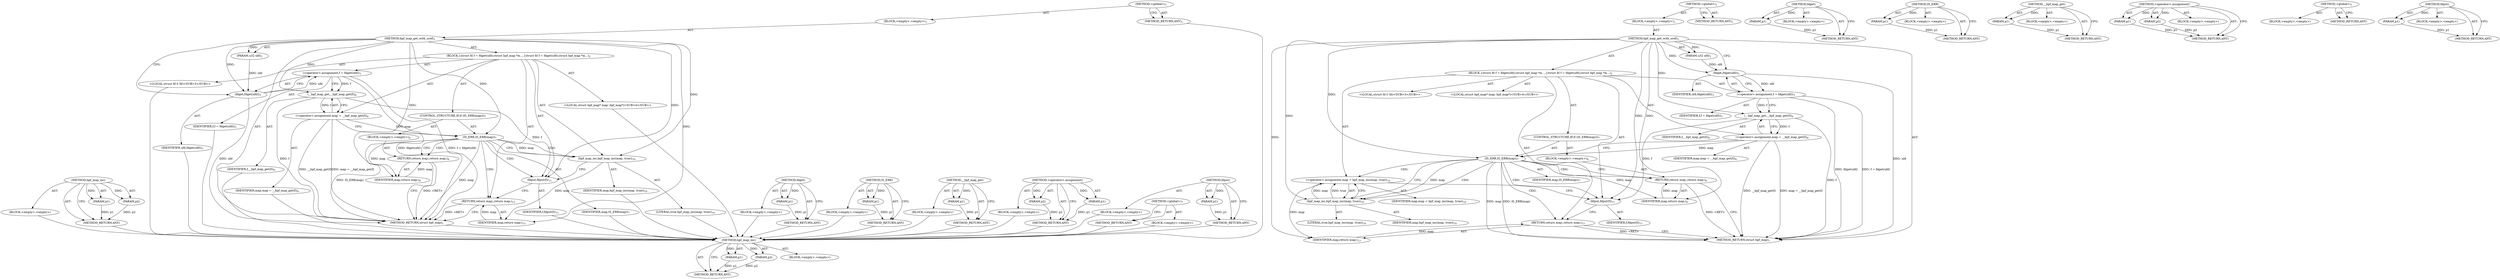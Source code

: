 digraph "fdput" {
vulnerable_76 [label=<(METHOD,bpf_map_inc)>];
vulnerable_77 [label=<(PARAM,p1)>];
vulnerable_78 [label=<(PARAM,p2)>];
vulnerable_79 [label=<(BLOCK,&lt;empty&gt;,&lt;empty&gt;)>];
vulnerable_80 [label=<(METHOD_RETURN,ANY)>];
vulnerable_6 [label=<(METHOD,&lt;global&gt;)<SUB>1</SUB>>];
vulnerable_7 [label=<(BLOCK,&lt;empty&gt;,&lt;empty&gt;)<SUB>1</SUB>>];
vulnerable_8 [label=<(METHOD,bpf_map_get_with_uref)<SUB>1</SUB>>];
vulnerable_9 [label=<(PARAM,u32 ufd)<SUB>1</SUB>>];
vulnerable_10 [label=<(BLOCK,{
	struct fd f = fdget(ufd);
	struct bpf_map *m...,{
	struct fd f = fdget(ufd);
	struct bpf_map *m...)<SUB>2</SUB>>];
vulnerable_11 [label="<(LOCAL,struct fd f: fd)<SUB>3</SUB>>"];
vulnerable_12 [label=<(&lt;operator&gt;.assignment,f = fdget(ufd))<SUB>3</SUB>>];
vulnerable_13 [label=<(IDENTIFIER,f,f = fdget(ufd))<SUB>3</SUB>>];
vulnerable_14 [label=<(fdget,fdget(ufd))<SUB>3</SUB>>];
vulnerable_15 [label=<(IDENTIFIER,ufd,fdget(ufd))<SUB>3</SUB>>];
vulnerable_16 [label="<(LOCAL,struct bpf_map* map: bpf_map*)<SUB>4</SUB>>"];
vulnerable_17 [label=<(&lt;operator&gt;.assignment,map = __bpf_map_get(f))<SUB>6</SUB>>];
vulnerable_18 [label=<(IDENTIFIER,map,map = __bpf_map_get(f))<SUB>6</SUB>>];
vulnerable_19 [label=<(__bpf_map_get,__bpf_map_get(f))<SUB>6</SUB>>];
vulnerable_20 [label=<(IDENTIFIER,f,__bpf_map_get(f))<SUB>6</SUB>>];
vulnerable_21 [label=<(CONTROL_STRUCTURE,IF,if (IS_ERR(map)))<SUB>7</SUB>>];
vulnerable_22 [label=<(IS_ERR,IS_ERR(map))<SUB>7</SUB>>];
vulnerable_23 [label=<(IDENTIFIER,map,IS_ERR(map))<SUB>7</SUB>>];
vulnerable_24 [label=<(BLOCK,&lt;empty&gt;,&lt;empty&gt;)<SUB>8</SUB>>];
vulnerable_25 [label=<(RETURN,return map;,return map;)<SUB>8</SUB>>];
vulnerable_26 [label=<(IDENTIFIER,map,return map;)<SUB>8</SUB>>];
vulnerable_27 [label=<(bpf_map_inc,bpf_map_inc(map, true))<SUB>10</SUB>>];
vulnerable_28 [label=<(IDENTIFIER,map,bpf_map_inc(map, true))<SUB>10</SUB>>];
vulnerable_29 [label=<(LITERAL,true,bpf_map_inc(map, true))<SUB>10</SUB>>];
vulnerable_30 [label=<(fdput,fdput(f))<SUB>11</SUB>>];
vulnerable_31 [label=<(IDENTIFIER,f,fdput(f))<SUB>11</SUB>>];
vulnerable_32 [label=<(RETURN,return map;,return map;)<SUB>13</SUB>>];
vulnerable_33 [label=<(IDENTIFIER,map,return map;)<SUB>13</SUB>>];
vulnerable_34 [label=<(METHOD_RETURN,struct bpf_map)<SUB>1</SUB>>];
vulnerable_36 [label=<(METHOD_RETURN,ANY)<SUB>1</SUB>>];
vulnerable_64 [label=<(METHOD,fdget)>];
vulnerable_65 [label=<(PARAM,p1)>];
vulnerable_66 [label=<(BLOCK,&lt;empty&gt;,&lt;empty&gt;)>];
vulnerable_67 [label=<(METHOD_RETURN,ANY)>];
vulnerable_72 [label=<(METHOD,IS_ERR)>];
vulnerable_73 [label=<(PARAM,p1)>];
vulnerable_74 [label=<(BLOCK,&lt;empty&gt;,&lt;empty&gt;)>];
vulnerable_75 [label=<(METHOD_RETURN,ANY)>];
vulnerable_68 [label=<(METHOD,__bpf_map_get)>];
vulnerable_69 [label=<(PARAM,p1)>];
vulnerable_70 [label=<(BLOCK,&lt;empty&gt;,&lt;empty&gt;)>];
vulnerable_71 [label=<(METHOD_RETURN,ANY)>];
vulnerable_59 [label=<(METHOD,&lt;operator&gt;.assignment)>];
vulnerable_60 [label=<(PARAM,p1)>];
vulnerable_61 [label=<(PARAM,p2)>];
vulnerable_62 [label=<(BLOCK,&lt;empty&gt;,&lt;empty&gt;)>];
vulnerable_63 [label=<(METHOD_RETURN,ANY)>];
vulnerable_53 [label=<(METHOD,&lt;global&gt;)<SUB>1</SUB>>];
vulnerable_54 [label=<(BLOCK,&lt;empty&gt;,&lt;empty&gt;)>];
vulnerable_55 [label=<(METHOD_RETURN,ANY)>];
vulnerable_81 [label=<(METHOD,fdput)>];
vulnerable_82 [label=<(PARAM,p1)>];
vulnerable_83 [label=<(BLOCK,&lt;empty&gt;,&lt;empty&gt;)>];
vulnerable_84 [label=<(METHOD_RETURN,ANY)>];
fixed_78 [label=<(METHOD,bpf_map_inc)>];
fixed_79 [label=<(PARAM,p1)>];
fixed_80 [label=<(PARAM,p2)>];
fixed_81 [label=<(BLOCK,&lt;empty&gt;,&lt;empty&gt;)>];
fixed_82 [label=<(METHOD_RETURN,ANY)>];
fixed_6 [label=<(METHOD,&lt;global&gt;)<SUB>1</SUB>>];
fixed_7 [label=<(BLOCK,&lt;empty&gt;,&lt;empty&gt;)<SUB>1</SUB>>];
fixed_8 [label=<(METHOD,bpf_map_get_with_uref)<SUB>1</SUB>>];
fixed_9 [label=<(PARAM,u32 ufd)<SUB>1</SUB>>];
fixed_10 [label=<(BLOCK,{
	struct fd f = fdget(ufd);
	struct bpf_map *m...,{
	struct fd f = fdget(ufd);
	struct bpf_map *m...)<SUB>2</SUB>>];
fixed_11 [label="<(LOCAL,struct fd f: fd)<SUB>3</SUB>>"];
fixed_12 [label=<(&lt;operator&gt;.assignment,f = fdget(ufd))<SUB>3</SUB>>];
fixed_13 [label=<(IDENTIFIER,f,f = fdget(ufd))<SUB>3</SUB>>];
fixed_14 [label=<(fdget,fdget(ufd))<SUB>3</SUB>>];
fixed_15 [label=<(IDENTIFIER,ufd,fdget(ufd))<SUB>3</SUB>>];
fixed_16 [label="<(LOCAL,struct bpf_map* map: bpf_map*)<SUB>4</SUB>>"];
fixed_17 [label=<(&lt;operator&gt;.assignment,map = __bpf_map_get(f))<SUB>6</SUB>>];
fixed_18 [label=<(IDENTIFIER,map,map = __bpf_map_get(f))<SUB>6</SUB>>];
fixed_19 [label=<(__bpf_map_get,__bpf_map_get(f))<SUB>6</SUB>>];
fixed_20 [label=<(IDENTIFIER,f,__bpf_map_get(f))<SUB>6</SUB>>];
fixed_21 [label=<(CONTROL_STRUCTURE,IF,if (IS_ERR(map)))<SUB>7</SUB>>];
fixed_22 [label=<(IS_ERR,IS_ERR(map))<SUB>7</SUB>>];
fixed_23 [label=<(IDENTIFIER,map,IS_ERR(map))<SUB>7</SUB>>];
fixed_24 [label=<(BLOCK,&lt;empty&gt;,&lt;empty&gt;)<SUB>8</SUB>>];
fixed_25 [label=<(RETURN,return map;,return map;)<SUB>8</SUB>>];
fixed_26 [label=<(IDENTIFIER,map,return map;)<SUB>8</SUB>>];
fixed_27 [label=<(&lt;operator&gt;.assignment,map = bpf_map_inc(map, true))<SUB>10</SUB>>];
fixed_28 [label=<(IDENTIFIER,map,map = bpf_map_inc(map, true))<SUB>10</SUB>>];
fixed_29 [label=<(bpf_map_inc,bpf_map_inc(map, true))<SUB>10</SUB>>];
fixed_30 [label=<(IDENTIFIER,map,bpf_map_inc(map, true))<SUB>10</SUB>>];
fixed_31 [label=<(LITERAL,true,bpf_map_inc(map, true))<SUB>10</SUB>>];
fixed_32 [label=<(fdput,fdput(f))<SUB>11</SUB>>];
fixed_33 [label=<(IDENTIFIER,f,fdput(f))<SUB>11</SUB>>];
fixed_34 [label=<(RETURN,return map;,return map;)<SUB>13</SUB>>];
fixed_35 [label=<(IDENTIFIER,map,return map;)<SUB>13</SUB>>];
fixed_36 [label=<(METHOD_RETURN,struct bpf_map)<SUB>1</SUB>>];
fixed_38 [label=<(METHOD_RETURN,ANY)<SUB>1</SUB>>];
fixed_66 [label=<(METHOD,fdget)>];
fixed_67 [label=<(PARAM,p1)>];
fixed_68 [label=<(BLOCK,&lt;empty&gt;,&lt;empty&gt;)>];
fixed_69 [label=<(METHOD_RETURN,ANY)>];
fixed_74 [label=<(METHOD,IS_ERR)>];
fixed_75 [label=<(PARAM,p1)>];
fixed_76 [label=<(BLOCK,&lt;empty&gt;,&lt;empty&gt;)>];
fixed_77 [label=<(METHOD_RETURN,ANY)>];
fixed_70 [label=<(METHOD,__bpf_map_get)>];
fixed_71 [label=<(PARAM,p1)>];
fixed_72 [label=<(BLOCK,&lt;empty&gt;,&lt;empty&gt;)>];
fixed_73 [label=<(METHOD_RETURN,ANY)>];
fixed_61 [label=<(METHOD,&lt;operator&gt;.assignment)>];
fixed_62 [label=<(PARAM,p1)>];
fixed_63 [label=<(PARAM,p2)>];
fixed_64 [label=<(BLOCK,&lt;empty&gt;,&lt;empty&gt;)>];
fixed_65 [label=<(METHOD_RETURN,ANY)>];
fixed_55 [label=<(METHOD,&lt;global&gt;)<SUB>1</SUB>>];
fixed_56 [label=<(BLOCK,&lt;empty&gt;,&lt;empty&gt;)>];
fixed_57 [label=<(METHOD_RETURN,ANY)>];
fixed_83 [label=<(METHOD,fdput)>];
fixed_84 [label=<(PARAM,p1)>];
fixed_85 [label=<(BLOCK,&lt;empty&gt;,&lt;empty&gt;)>];
fixed_86 [label=<(METHOD_RETURN,ANY)>];
vulnerable_76 -> vulnerable_77  [key=0, label="AST: "];
vulnerable_76 -> vulnerable_77  [key=1, label="DDG: "];
vulnerable_76 -> vulnerable_79  [key=0, label="AST: "];
vulnerable_76 -> vulnerable_78  [key=0, label="AST: "];
vulnerable_76 -> vulnerable_78  [key=1, label="DDG: "];
vulnerable_76 -> vulnerable_80  [key=0, label="AST: "];
vulnerable_76 -> vulnerable_80  [key=1, label="CFG: "];
vulnerable_77 -> vulnerable_80  [key=0, label="DDG: p1"];
vulnerable_78 -> vulnerable_80  [key=0, label="DDG: p2"];
vulnerable_79 -> fixed_78  [key=0];
vulnerable_80 -> fixed_78  [key=0];
vulnerable_6 -> vulnerable_7  [key=0, label="AST: "];
vulnerable_6 -> vulnerable_36  [key=0, label="AST: "];
vulnerable_6 -> vulnerable_36  [key=1, label="CFG: "];
vulnerable_7 -> vulnerable_8  [key=0, label="AST: "];
vulnerable_8 -> vulnerable_9  [key=0, label="AST: "];
vulnerable_8 -> vulnerable_9  [key=1, label="DDG: "];
vulnerable_8 -> vulnerable_10  [key=0, label="AST: "];
vulnerable_8 -> vulnerable_34  [key=0, label="AST: "];
vulnerable_8 -> vulnerable_14  [key=0, label="CFG: "];
vulnerable_8 -> vulnerable_14  [key=1, label="DDG: "];
vulnerable_8 -> vulnerable_27  [key=0, label="DDG: "];
vulnerable_8 -> vulnerable_30  [key=0, label="DDG: "];
vulnerable_8 -> vulnerable_33  [key=0, label="DDG: "];
vulnerable_8 -> vulnerable_19  [key=0, label="DDG: "];
vulnerable_8 -> vulnerable_22  [key=0, label="DDG: "];
vulnerable_8 -> vulnerable_26  [key=0, label="DDG: "];
vulnerable_9 -> vulnerable_14  [key=0, label="DDG: ufd"];
vulnerable_10 -> vulnerable_11  [key=0, label="AST: "];
vulnerable_10 -> vulnerable_12  [key=0, label="AST: "];
vulnerable_10 -> vulnerable_16  [key=0, label="AST: "];
vulnerable_10 -> vulnerable_17  [key=0, label="AST: "];
vulnerable_10 -> vulnerable_21  [key=0, label="AST: "];
vulnerable_10 -> vulnerable_27  [key=0, label="AST: "];
vulnerable_10 -> vulnerable_30  [key=0, label="AST: "];
vulnerable_10 -> vulnerable_32  [key=0, label="AST: "];
vulnerable_11 -> fixed_78  [key=0];
vulnerable_12 -> vulnerable_13  [key=0, label="AST: "];
vulnerable_12 -> vulnerable_14  [key=0, label="AST: "];
vulnerable_12 -> vulnerable_19  [key=0, label="CFG: "];
vulnerable_12 -> vulnerable_19  [key=1, label="DDG: f"];
vulnerable_12 -> vulnerable_34  [key=0, label="DDG: fdget(ufd)"];
vulnerable_12 -> vulnerable_34  [key=1, label="DDG: f = fdget(ufd)"];
vulnerable_13 -> fixed_78  [key=0];
vulnerable_14 -> vulnerable_15  [key=0, label="AST: "];
vulnerable_14 -> vulnerable_12  [key=0, label="CFG: "];
vulnerable_14 -> vulnerable_12  [key=1, label="DDG: ufd"];
vulnerable_14 -> vulnerable_34  [key=0, label="DDG: ufd"];
vulnerable_15 -> fixed_78  [key=0];
vulnerable_16 -> fixed_78  [key=0];
vulnerable_17 -> vulnerable_18  [key=0, label="AST: "];
vulnerable_17 -> vulnerable_19  [key=0, label="AST: "];
vulnerable_17 -> vulnerable_22  [key=0, label="CFG: "];
vulnerable_17 -> vulnerable_22  [key=1, label="DDG: map"];
vulnerable_17 -> vulnerable_34  [key=0, label="DDG: __bpf_map_get(f)"];
vulnerable_17 -> vulnerable_34  [key=1, label="DDG: map = __bpf_map_get(f)"];
vulnerable_18 -> fixed_78  [key=0];
vulnerable_19 -> vulnerable_20  [key=0, label="AST: "];
vulnerable_19 -> vulnerable_17  [key=0, label="CFG: "];
vulnerable_19 -> vulnerable_17  [key=1, label="DDG: f"];
vulnerable_19 -> vulnerable_34  [key=0, label="DDG: f"];
vulnerable_19 -> vulnerable_30  [key=0, label="DDG: f"];
vulnerable_20 -> fixed_78  [key=0];
vulnerable_21 -> vulnerable_22  [key=0, label="AST: "];
vulnerable_21 -> vulnerable_24  [key=0, label="AST: "];
vulnerable_22 -> vulnerable_23  [key=0, label="AST: "];
vulnerable_22 -> vulnerable_25  [key=0, label="CFG: "];
vulnerable_22 -> vulnerable_25  [key=1, label="CDG: "];
vulnerable_22 -> vulnerable_27  [key=0, label="CFG: "];
vulnerable_22 -> vulnerable_27  [key=1, label="DDG: map"];
vulnerable_22 -> vulnerable_27  [key=2, label="CDG: "];
vulnerable_22 -> vulnerable_34  [key=0, label="DDG: map"];
vulnerable_22 -> vulnerable_34  [key=1, label="DDG: IS_ERR(map)"];
vulnerable_22 -> vulnerable_26  [key=0, label="DDG: map"];
vulnerable_22 -> vulnerable_30  [key=0, label="CDG: "];
vulnerable_22 -> vulnerable_32  [key=0, label="CDG: "];
vulnerable_23 -> fixed_78  [key=0];
vulnerable_24 -> vulnerable_25  [key=0, label="AST: "];
vulnerable_25 -> vulnerable_26  [key=0, label="AST: "];
vulnerable_25 -> vulnerable_34  [key=0, label="CFG: "];
vulnerable_25 -> vulnerable_34  [key=1, label="DDG: &lt;RET&gt;"];
vulnerable_26 -> vulnerable_25  [key=0, label="DDG: map"];
vulnerable_27 -> vulnerable_28  [key=0, label="AST: "];
vulnerable_27 -> vulnerable_29  [key=0, label="AST: "];
vulnerable_27 -> vulnerable_30  [key=0, label="CFG: "];
vulnerable_27 -> vulnerable_33  [key=0, label="DDG: map"];
vulnerable_28 -> fixed_78  [key=0];
vulnerable_29 -> fixed_78  [key=0];
vulnerable_30 -> vulnerable_31  [key=0, label="AST: "];
vulnerable_30 -> vulnerable_32  [key=0, label="CFG: "];
vulnerable_31 -> fixed_78  [key=0];
vulnerable_32 -> vulnerable_33  [key=0, label="AST: "];
vulnerable_32 -> vulnerable_34  [key=0, label="CFG: "];
vulnerable_32 -> vulnerable_34  [key=1, label="DDG: &lt;RET&gt;"];
vulnerable_33 -> vulnerable_32  [key=0, label="DDG: map"];
vulnerable_34 -> fixed_78  [key=0];
vulnerable_36 -> fixed_78  [key=0];
vulnerable_64 -> vulnerable_65  [key=0, label="AST: "];
vulnerable_64 -> vulnerable_65  [key=1, label="DDG: "];
vulnerable_64 -> vulnerable_66  [key=0, label="AST: "];
vulnerable_64 -> vulnerable_67  [key=0, label="AST: "];
vulnerable_64 -> vulnerable_67  [key=1, label="CFG: "];
vulnerable_65 -> vulnerable_67  [key=0, label="DDG: p1"];
vulnerable_66 -> fixed_78  [key=0];
vulnerable_67 -> fixed_78  [key=0];
vulnerable_72 -> vulnerable_73  [key=0, label="AST: "];
vulnerable_72 -> vulnerable_73  [key=1, label="DDG: "];
vulnerable_72 -> vulnerable_74  [key=0, label="AST: "];
vulnerable_72 -> vulnerable_75  [key=0, label="AST: "];
vulnerable_72 -> vulnerable_75  [key=1, label="CFG: "];
vulnerable_73 -> vulnerable_75  [key=0, label="DDG: p1"];
vulnerable_74 -> fixed_78  [key=0];
vulnerable_75 -> fixed_78  [key=0];
vulnerable_68 -> vulnerable_69  [key=0, label="AST: "];
vulnerable_68 -> vulnerable_69  [key=1, label="DDG: "];
vulnerable_68 -> vulnerable_70  [key=0, label="AST: "];
vulnerable_68 -> vulnerable_71  [key=0, label="AST: "];
vulnerable_68 -> vulnerable_71  [key=1, label="CFG: "];
vulnerable_69 -> vulnerable_71  [key=0, label="DDG: p1"];
vulnerable_70 -> fixed_78  [key=0];
vulnerable_71 -> fixed_78  [key=0];
vulnerable_59 -> vulnerable_60  [key=0, label="AST: "];
vulnerable_59 -> vulnerable_60  [key=1, label="DDG: "];
vulnerable_59 -> vulnerable_62  [key=0, label="AST: "];
vulnerable_59 -> vulnerable_61  [key=0, label="AST: "];
vulnerable_59 -> vulnerable_61  [key=1, label="DDG: "];
vulnerable_59 -> vulnerable_63  [key=0, label="AST: "];
vulnerable_59 -> vulnerable_63  [key=1, label="CFG: "];
vulnerable_60 -> vulnerable_63  [key=0, label="DDG: p1"];
vulnerable_61 -> vulnerable_63  [key=0, label="DDG: p2"];
vulnerable_62 -> fixed_78  [key=0];
vulnerable_63 -> fixed_78  [key=0];
vulnerable_53 -> vulnerable_54  [key=0, label="AST: "];
vulnerable_53 -> vulnerable_55  [key=0, label="AST: "];
vulnerable_53 -> vulnerable_55  [key=1, label="CFG: "];
vulnerable_54 -> fixed_78  [key=0];
vulnerable_55 -> fixed_78  [key=0];
vulnerable_81 -> vulnerable_82  [key=0, label="AST: "];
vulnerable_81 -> vulnerable_82  [key=1, label="DDG: "];
vulnerable_81 -> vulnerable_83  [key=0, label="AST: "];
vulnerable_81 -> vulnerable_84  [key=0, label="AST: "];
vulnerable_81 -> vulnerable_84  [key=1, label="CFG: "];
vulnerable_82 -> vulnerable_84  [key=0, label="DDG: p1"];
vulnerable_83 -> fixed_78  [key=0];
vulnerable_84 -> fixed_78  [key=0];
fixed_78 -> fixed_79  [key=0, label="AST: "];
fixed_78 -> fixed_79  [key=1, label="DDG: "];
fixed_78 -> fixed_81  [key=0, label="AST: "];
fixed_78 -> fixed_80  [key=0, label="AST: "];
fixed_78 -> fixed_80  [key=1, label="DDG: "];
fixed_78 -> fixed_82  [key=0, label="AST: "];
fixed_78 -> fixed_82  [key=1, label="CFG: "];
fixed_79 -> fixed_82  [key=0, label="DDG: p1"];
fixed_80 -> fixed_82  [key=0, label="DDG: p2"];
fixed_6 -> fixed_7  [key=0, label="AST: "];
fixed_6 -> fixed_38  [key=0, label="AST: "];
fixed_6 -> fixed_38  [key=1, label="CFG: "];
fixed_7 -> fixed_8  [key=0, label="AST: "];
fixed_8 -> fixed_9  [key=0, label="AST: "];
fixed_8 -> fixed_9  [key=1, label="DDG: "];
fixed_8 -> fixed_10  [key=0, label="AST: "];
fixed_8 -> fixed_36  [key=0, label="AST: "];
fixed_8 -> fixed_14  [key=0, label="CFG: "];
fixed_8 -> fixed_14  [key=1, label="DDG: "];
fixed_8 -> fixed_32  [key=0, label="DDG: "];
fixed_8 -> fixed_35  [key=0, label="DDG: "];
fixed_8 -> fixed_19  [key=0, label="DDG: "];
fixed_8 -> fixed_22  [key=0, label="DDG: "];
fixed_8 -> fixed_29  [key=0, label="DDG: "];
fixed_8 -> fixed_26  [key=0, label="DDG: "];
fixed_9 -> fixed_14  [key=0, label="DDG: ufd"];
fixed_10 -> fixed_11  [key=0, label="AST: "];
fixed_10 -> fixed_12  [key=0, label="AST: "];
fixed_10 -> fixed_16  [key=0, label="AST: "];
fixed_10 -> fixed_17  [key=0, label="AST: "];
fixed_10 -> fixed_21  [key=0, label="AST: "];
fixed_10 -> fixed_27  [key=0, label="AST: "];
fixed_10 -> fixed_32  [key=0, label="AST: "];
fixed_10 -> fixed_34  [key=0, label="AST: "];
fixed_12 -> fixed_13  [key=0, label="AST: "];
fixed_12 -> fixed_14  [key=0, label="AST: "];
fixed_12 -> fixed_19  [key=0, label="CFG: "];
fixed_12 -> fixed_19  [key=1, label="DDG: f"];
fixed_12 -> fixed_36  [key=0, label="DDG: fdget(ufd)"];
fixed_12 -> fixed_36  [key=1, label="DDG: f = fdget(ufd)"];
fixed_14 -> fixed_15  [key=0, label="AST: "];
fixed_14 -> fixed_12  [key=0, label="CFG: "];
fixed_14 -> fixed_12  [key=1, label="DDG: ufd"];
fixed_14 -> fixed_36  [key=0, label="DDG: ufd"];
fixed_17 -> fixed_18  [key=0, label="AST: "];
fixed_17 -> fixed_19  [key=0, label="AST: "];
fixed_17 -> fixed_22  [key=0, label="CFG: "];
fixed_17 -> fixed_22  [key=1, label="DDG: map"];
fixed_17 -> fixed_36  [key=0, label="DDG: __bpf_map_get(f)"];
fixed_17 -> fixed_36  [key=1, label="DDG: map = __bpf_map_get(f)"];
fixed_19 -> fixed_20  [key=0, label="AST: "];
fixed_19 -> fixed_17  [key=0, label="CFG: "];
fixed_19 -> fixed_17  [key=1, label="DDG: f"];
fixed_19 -> fixed_36  [key=0, label="DDG: f"];
fixed_19 -> fixed_32  [key=0, label="DDG: f"];
fixed_21 -> fixed_22  [key=0, label="AST: "];
fixed_21 -> fixed_24  [key=0, label="AST: "];
fixed_22 -> fixed_23  [key=0, label="AST: "];
fixed_22 -> fixed_25  [key=0, label="CFG: "];
fixed_22 -> fixed_25  [key=1, label="CDG: "];
fixed_22 -> fixed_29  [key=0, label="CFG: "];
fixed_22 -> fixed_29  [key=1, label="DDG: map"];
fixed_22 -> fixed_29  [key=2, label="CDG: "];
fixed_22 -> fixed_36  [key=0, label="DDG: map"];
fixed_22 -> fixed_36  [key=1, label="DDG: IS_ERR(map)"];
fixed_22 -> fixed_26  [key=0, label="DDG: map"];
fixed_22 -> fixed_34  [key=0, label="CDG: "];
fixed_22 -> fixed_32  [key=0, label="CDG: "];
fixed_22 -> fixed_27  [key=0, label="CDG: "];
fixed_24 -> fixed_25  [key=0, label="AST: "];
fixed_25 -> fixed_26  [key=0, label="AST: "];
fixed_25 -> fixed_36  [key=0, label="CFG: "];
fixed_25 -> fixed_36  [key=1, label="DDG: &lt;RET&gt;"];
fixed_26 -> fixed_25  [key=0, label="DDG: map"];
fixed_27 -> fixed_28  [key=0, label="AST: "];
fixed_27 -> fixed_29  [key=0, label="AST: "];
fixed_27 -> fixed_32  [key=0, label="CFG: "];
fixed_27 -> fixed_35  [key=0, label="DDG: map"];
fixed_29 -> fixed_30  [key=0, label="AST: "];
fixed_29 -> fixed_31  [key=0, label="AST: "];
fixed_29 -> fixed_27  [key=0, label="CFG: "];
fixed_29 -> fixed_27  [key=1, label="DDG: map"];
fixed_29 -> fixed_27  [key=2, label="DDG: true"];
fixed_32 -> fixed_33  [key=0, label="AST: "];
fixed_32 -> fixed_34  [key=0, label="CFG: "];
fixed_34 -> fixed_35  [key=0, label="AST: "];
fixed_34 -> fixed_36  [key=0, label="CFG: "];
fixed_34 -> fixed_36  [key=1, label="DDG: &lt;RET&gt;"];
fixed_35 -> fixed_34  [key=0, label="DDG: map"];
fixed_66 -> fixed_67  [key=0, label="AST: "];
fixed_66 -> fixed_67  [key=1, label="DDG: "];
fixed_66 -> fixed_68  [key=0, label="AST: "];
fixed_66 -> fixed_69  [key=0, label="AST: "];
fixed_66 -> fixed_69  [key=1, label="CFG: "];
fixed_67 -> fixed_69  [key=0, label="DDG: p1"];
fixed_74 -> fixed_75  [key=0, label="AST: "];
fixed_74 -> fixed_75  [key=1, label="DDG: "];
fixed_74 -> fixed_76  [key=0, label="AST: "];
fixed_74 -> fixed_77  [key=0, label="AST: "];
fixed_74 -> fixed_77  [key=1, label="CFG: "];
fixed_75 -> fixed_77  [key=0, label="DDG: p1"];
fixed_70 -> fixed_71  [key=0, label="AST: "];
fixed_70 -> fixed_71  [key=1, label="DDG: "];
fixed_70 -> fixed_72  [key=0, label="AST: "];
fixed_70 -> fixed_73  [key=0, label="AST: "];
fixed_70 -> fixed_73  [key=1, label="CFG: "];
fixed_71 -> fixed_73  [key=0, label="DDG: p1"];
fixed_61 -> fixed_62  [key=0, label="AST: "];
fixed_61 -> fixed_62  [key=1, label="DDG: "];
fixed_61 -> fixed_64  [key=0, label="AST: "];
fixed_61 -> fixed_63  [key=0, label="AST: "];
fixed_61 -> fixed_63  [key=1, label="DDG: "];
fixed_61 -> fixed_65  [key=0, label="AST: "];
fixed_61 -> fixed_65  [key=1, label="CFG: "];
fixed_62 -> fixed_65  [key=0, label="DDG: p1"];
fixed_63 -> fixed_65  [key=0, label="DDG: p2"];
fixed_55 -> fixed_56  [key=0, label="AST: "];
fixed_55 -> fixed_57  [key=0, label="AST: "];
fixed_55 -> fixed_57  [key=1, label="CFG: "];
fixed_83 -> fixed_84  [key=0, label="AST: "];
fixed_83 -> fixed_84  [key=1, label="DDG: "];
fixed_83 -> fixed_85  [key=0, label="AST: "];
fixed_83 -> fixed_86  [key=0, label="AST: "];
fixed_83 -> fixed_86  [key=1, label="CFG: "];
fixed_84 -> fixed_86  [key=0, label="DDG: p1"];
}
